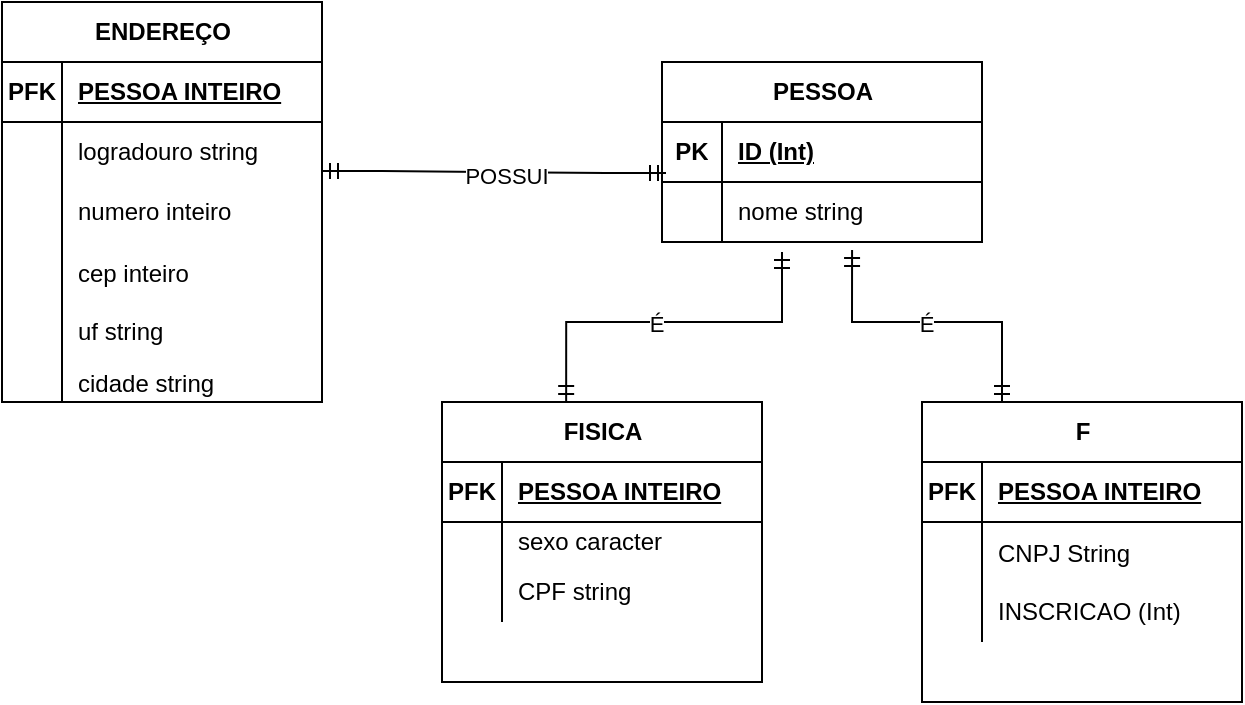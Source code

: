 <mxfile version="21.7.2" type="github">
  <diagram name="Página-1" id="itzSCBxukTbNSea_1x1B">
    <mxGraphModel dx="880" dy="446" grid="1" gridSize="10" guides="1" tooltips="1" connect="1" arrows="1" fold="1" page="1" pageScale="1" pageWidth="827" pageHeight="1169" math="0" shadow="0">
      <root>
        <mxCell id="0" />
        <mxCell id="1" parent="0" />
        <mxCell id="-SQ4wAe8xWoOGI1UiLiL-1" value="ENDEREÇO" style="shape=table;startSize=30;container=1;collapsible=1;childLayout=tableLayout;fixedRows=1;rowLines=0;fontStyle=1;align=center;resizeLast=1;html=1;" vertex="1" parent="1">
          <mxGeometry x="140" y="200" width="160" height="200" as="geometry" />
        </mxCell>
        <mxCell id="-SQ4wAe8xWoOGI1UiLiL-74" value="" style="shape=tableRow;horizontal=0;startSize=0;swimlaneHead=0;swimlaneBody=0;fillColor=none;collapsible=0;dropTarget=0;points=[[0,0.5],[1,0.5]];portConstraint=eastwest;top=0;left=0;right=0;bottom=1;" vertex="1" parent="-SQ4wAe8xWoOGI1UiLiL-1">
          <mxGeometry y="30" width="160" height="30" as="geometry" />
        </mxCell>
        <mxCell id="-SQ4wAe8xWoOGI1UiLiL-75" value="PFK" style="shape=partialRectangle;connectable=0;fillColor=none;top=0;left=0;bottom=0;right=0;fontStyle=1;overflow=hidden;whiteSpace=wrap;html=1;" vertex="1" parent="-SQ4wAe8xWoOGI1UiLiL-74">
          <mxGeometry width="30" height="30" as="geometry">
            <mxRectangle width="30" height="30" as="alternateBounds" />
          </mxGeometry>
        </mxCell>
        <mxCell id="-SQ4wAe8xWoOGI1UiLiL-76" value="PESSOA INTEIRO" style="shape=partialRectangle;connectable=0;fillColor=none;top=0;left=0;bottom=0;right=0;align=left;spacingLeft=6;fontStyle=5;overflow=hidden;whiteSpace=wrap;html=1;" vertex="1" parent="-SQ4wAe8xWoOGI1UiLiL-74">
          <mxGeometry x="30" width="130" height="30" as="geometry">
            <mxRectangle width="130" height="30" as="alternateBounds" />
          </mxGeometry>
        </mxCell>
        <mxCell id="-SQ4wAe8xWoOGI1UiLiL-5" value="" style="shape=tableRow;horizontal=0;startSize=0;swimlaneHead=0;swimlaneBody=0;fillColor=none;collapsible=0;dropTarget=0;points=[[0,0.5],[1,0.5]];portConstraint=eastwest;top=0;left=0;right=0;bottom=0;" vertex="1" parent="-SQ4wAe8xWoOGI1UiLiL-1">
          <mxGeometry y="60" width="160" height="30" as="geometry" />
        </mxCell>
        <mxCell id="-SQ4wAe8xWoOGI1UiLiL-6" value="" style="shape=partialRectangle;connectable=0;fillColor=none;top=0;left=0;bottom=0;right=0;editable=1;overflow=hidden;whiteSpace=wrap;html=1;" vertex="1" parent="-SQ4wAe8xWoOGI1UiLiL-5">
          <mxGeometry width="30" height="30" as="geometry">
            <mxRectangle width="30" height="30" as="alternateBounds" />
          </mxGeometry>
        </mxCell>
        <mxCell id="-SQ4wAe8xWoOGI1UiLiL-7" value="logradouro string" style="shape=partialRectangle;connectable=0;fillColor=none;top=0;left=0;bottom=0;right=0;align=left;spacingLeft=6;overflow=hidden;whiteSpace=wrap;html=1;" vertex="1" parent="-SQ4wAe8xWoOGI1UiLiL-5">
          <mxGeometry x="30" width="130" height="30" as="geometry">
            <mxRectangle width="130" height="30" as="alternateBounds" />
          </mxGeometry>
        </mxCell>
        <mxCell id="-SQ4wAe8xWoOGI1UiLiL-8" value="" style="shape=tableRow;horizontal=0;startSize=0;swimlaneHead=0;swimlaneBody=0;fillColor=none;collapsible=0;dropTarget=0;points=[[0,0.5],[1,0.5]];portConstraint=eastwest;top=0;left=0;right=0;bottom=0;" vertex="1" parent="-SQ4wAe8xWoOGI1UiLiL-1">
          <mxGeometry y="90" width="160" height="30" as="geometry" />
        </mxCell>
        <mxCell id="-SQ4wAe8xWoOGI1UiLiL-9" value="" style="shape=partialRectangle;connectable=0;fillColor=none;top=0;left=0;bottom=0;right=0;editable=1;overflow=hidden;whiteSpace=wrap;html=1;" vertex="1" parent="-SQ4wAe8xWoOGI1UiLiL-8">
          <mxGeometry width="30" height="30" as="geometry">
            <mxRectangle width="30" height="30" as="alternateBounds" />
          </mxGeometry>
        </mxCell>
        <mxCell id="-SQ4wAe8xWoOGI1UiLiL-10" value="numero inteiro" style="shape=partialRectangle;connectable=0;fillColor=none;top=0;left=0;bottom=0;right=0;align=left;spacingLeft=6;overflow=hidden;whiteSpace=wrap;html=1;" vertex="1" parent="-SQ4wAe8xWoOGI1UiLiL-8">
          <mxGeometry x="30" width="130" height="30" as="geometry">
            <mxRectangle width="130" height="30" as="alternateBounds" />
          </mxGeometry>
        </mxCell>
        <mxCell id="-SQ4wAe8xWoOGI1UiLiL-14" value="" style="shape=tableRow;horizontal=0;startSize=0;swimlaneHead=0;swimlaneBody=0;fillColor=none;collapsible=0;dropTarget=0;points=[[0,0.5],[1,0.5]];portConstraint=eastwest;top=0;left=0;right=0;bottom=0;" vertex="1" parent="-SQ4wAe8xWoOGI1UiLiL-1">
          <mxGeometry y="120" width="160" height="30" as="geometry" />
        </mxCell>
        <mxCell id="-SQ4wAe8xWoOGI1UiLiL-15" value="" style="shape=partialRectangle;connectable=0;fillColor=none;top=0;left=0;bottom=0;right=0;editable=1;overflow=hidden;" vertex="1" parent="-SQ4wAe8xWoOGI1UiLiL-14">
          <mxGeometry width="30" height="30" as="geometry">
            <mxRectangle width="30" height="30" as="alternateBounds" />
          </mxGeometry>
        </mxCell>
        <mxCell id="-SQ4wAe8xWoOGI1UiLiL-16" value="cep inteiro" style="shape=partialRectangle;connectable=0;fillColor=none;top=0;left=0;bottom=0;right=0;align=left;spacingLeft=6;overflow=hidden;" vertex="1" parent="-SQ4wAe8xWoOGI1UiLiL-14">
          <mxGeometry x="30" width="130" height="30" as="geometry">
            <mxRectangle width="130" height="30" as="alternateBounds" />
          </mxGeometry>
        </mxCell>
        <mxCell id="-SQ4wAe8xWoOGI1UiLiL-11" value="" style="shape=tableRow;horizontal=0;startSize=0;swimlaneHead=0;swimlaneBody=0;fillColor=none;collapsible=0;dropTarget=0;points=[[0,0.5],[1,0.5]];portConstraint=eastwest;top=0;left=0;right=0;bottom=0;" vertex="1" parent="-SQ4wAe8xWoOGI1UiLiL-1">
          <mxGeometry y="150" width="160" height="30" as="geometry" />
        </mxCell>
        <mxCell id="-SQ4wAe8xWoOGI1UiLiL-12" value="" style="shape=partialRectangle;connectable=0;fillColor=none;top=0;left=0;bottom=0;right=0;editable=1;overflow=hidden;whiteSpace=wrap;html=1;" vertex="1" parent="-SQ4wAe8xWoOGI1UiLiL-11">
          <mxGeometry width="30" height="30" as="geometry">
            <mxRectangle width="30" height="30" as="alternateBounds" />
          </mxGeometry>
        </mxCell>
        <mxCell id="-SQ4wAe8xWoOGI1UiLiL-13" value="uf string" style="shape=partialRectangle;connectable=0;fillColor=none;top=0;left=0;bottom=0;right=0;align=left;spacingLeft=6;overflow=hidden;whiteSpace=wrap;html=1;" vertex="1" parent="-SQ4wAe8xWoOGI1UiLiL-11">
          <mxGeometry x="30" width="130" height="30" as="geometry">
            <mxRectangle width="130" height="30" as="alternateBounds" />
          </mxGeometry>
        </mxCell>
        <mxCell id="-SQ4wAe8xWoOGI1UiLiL-17" value="" style="shape=tableRow;horizontal=0;startSize=0;swimlaneHead=0;swimlaneBody=0;fillColor=none;collapsible=0;dropTarget=0;points=[[0,0.5],[1,0.5]];portConstraint=eastwest;top=0;left=0;right=0;bottom=0;" vertex="1" parent="-SQ4wAe8xWoOGI1UiLiL-1">
          <mxGeometry y="180" width="160" height="20" as="geometry" />
        </mxCell>
        <mxCell id="-SQ4wAe8xWoOGI1UiLiL-18" value="" style="shape=partialRectangle;connectable=0;fillColor=none;top=0;left=0;bottom=0;right=0;editable=1;overflow=hidden;" vertex="1" parent="-SQ4wAe8xWoOGI1UiLiL-17">
          <mxGeometry width="30" height="20" as="geometry">
            <mxRectangle width="30" height="20" as="alternateBounds" />
          </mxGeometry>
        </mxCell>
        <mxCell id="-SQ4wAe8xWoOGI1UiLiL-19" value="cidade string" style="shape=partialRectangle;connectable=0;fillColor=none;top=0;left=0;bottom=0;right=0;align=left;spacingLeft=6;overflow=hidden;" vertex="1" parent="-SQ4wAe8xWoOGI1UiLiL-17">
          <mxGeometry x="30" width="130" height="20" as="geometry">
            <mxRectangle width="130" height="20" as="alternateBounds" />
          </mxGeometry>
        </mxCell>
        <mxCell id="-SQ4wAe8xWoOGI1UiLiL-20" value="PESSOA" style="shape=table;startSize=30;container=1;collapsible=1;childLayout=tableLayout;fixedRows=1;rowLines=0;fontStyle=1;align=center;resizeLast=1;html=1;" vertex="1" parent="1">
          <mxGeometry x="470" y="230" width="160" height="90" as="geometry" />
        </mxCell>
        <mxCell id="-SQ4wAe8xWoOGI1UiLiL-21" value="" style="shape=tableRow;horizontal=0;startSize=0;swimlaneHead=0;swimlaneBody=0;fillColor=none;collapsible=0;dropTarget=0;points=[[0,0.5],[1,0.5]];portConstraint=eastwest;top=0;left=0;right=0;bottom=1;" vertex="1" parent="-SQ4wAe8xWoOGI1UiLiL-20">
          <mxGeometry y="30" width="160" height="30" as="geometry" />
        </mxCell>
        <mxCell id="-SQ4wAe8xWoOGI1UiLiL-22" value="PK" style="shape=partialRectangle;connectable=0;fillColor=none;top=0;left=0;bottom=0;right=0;fontStyle=1;overflow=hidden;whiteSpace=wrap;html=1;" vertex="1" parent="-SQ4wAe8xWoOGI1UiLiL-21">
          <mxGeometry width="30" height="30" as="geometry">
            <mxRectangle width="30" height="30" as="alternateBounds" />
          </mxGeometry>
        </mxCell>
        <mxCell id="-SQ4wAe8xWoOGI1UiLiL-23" value="ID (Int)" style="shape=partialRectangle;connectable=0;fillColor=none;top=0;left=0;bottom=0;right=0;align=left;spacingLeft=6;fontStyle=5;overflow=hidden;whiteSpace=wrap;html=1;" vertex="1" parent="-SQ4wAe8xWoOGI1UiLiL-21">
          <mxGeometry x="30" width="130" height="30" as="geometry">
            <mxRectangle width="130" height="30" as="alternateBounds" />
          </mxGeometry>
        </mxCell>
        <mxCell id="-SQ4wAe8xWoOGI1UiLiL-27" value="" style="shape=tableRow;horizontal=0;startSize=0;swimlaneHead=0;swimlaneBody=0;fillColor=none;collapsible=0;dropTarget=0;points=[[0,0.5],[1,0.5]];portConstraint=eastwest;top=0;left=0;right=0;bottom=0;" vertex="1" parent="-SQ4wAe8xWoOGI1UiLiL-20">
          <mxGeometry y="60" width="160" height="30" as="geometry" />
        </mxCell>
        <mxCell id="-SQ4wAe8xWoOGI1UiLiL-28" value="" style="shape=partialRectangle;connectable=0;fillColor=none;top=0;left=0;bottom=0;right=0;editable=1;overflow=hidden;whiteSpace=wrap;html=1;" vertex="1" parent="-SQ4wAe8xWoOGI1UiLiL-27">
          <mxGeometry width="30" height="30" as="geometry">
            <mxRectangle width="30" height="30" as="alternateBounds" />
          </mxGeometry>
        </mxCell>
        <mxCell id="-SQ4wAe8xWoOGI1UiLiL-29" value="nome string" style="shape=partialRectangle;connectable=0;fillColor=none;top=0;left=0;bottom=0;right=0;align=left;spacingLeft=6;overflow=hidden;whiteSpace=wrap;html=1;" vertex="1" parent="-SQ4wAe8xWoOGI1UiLiL-27">
          <mxGeometry x="30" width="130" height="30" as="geometry">
            <mxRectangle width="130" height="30" as="alternateBounds" />
          </mxGeometry>
        </mxCell>
        <mxCell id="-SQ4wAe8xWoOGI1UiLiL-33" value="FISICA" style="shape=table;startSize=30;container=1;collapsible=1;childLayout=tableLayout;fixedRows=1;rowLines=0;fontStyle=1;align=center;resizeLast=1;html=1;" vertex="1" parent="1">
          <mxGeometry x="360" y="400" width="160" height="140" as="geometry" />
        </mxCell>
        <mxCell id="-SQ4wAe8xWoOGI1UiLiL-67" value="" style="shape=tableRow;horizontal=0;startSize=0;swimlaneHead=0;swimlaneBody=0;fillColor=none;collapsible=0;dropTarget=0;points=[[0,0.5],[1,0.5]];portConstraint=eastwest;top=0;left=0;right=0;bottom=1;" vertex="1" parent="-SQ4wAe8xWoOGI1UiLiL-33">
          <mxGeometry y="30" width="160" height="30" as="geometry" />
        </mxCell>
        <mxCell id="-SQ4wAe8xWoOGI1UiLiL-68" value="PFK" style="shape=partialRectangle;connectable=0;fillColor=none;top=0;left=0;bottom=0;right=0;fontStyle=1;overflow=hidden;whiteSpace=wrap;html=1;" vertex="1" parent="-SQ4wAe8xWoOGI1UiLiL-67">
          <mxGeometry width="30" height="30" as="geometry">
            <mxRectangle width="30" height="30" as="alternateBounds" />
          </mxGeometry>
        </mxCell>
        <mxCell id="-SQ4wAe8xWoOGI1UiLiL-69" value="PESSOA INTEIRO" style="shape=partialRectangle;connectable=0;fillColor=none;top=0;left=0;bottom=0;right=0;align=left;spacingLeft=6;fontStyle=5;overflow=hidden;whiteSpace=wrap;html=1;" vertex="1" parent="-SQ4wAe8xWoOGI1UiLiL-67">
          <mxGeometry x="30" width="130" height="30" as="geometry">
            <mxRectangle width="130" height="30" as="alternateBounds" />
          </mxGeometry>
        </mxCell>
        <mxCell id="-SQ4wAe8xWoOGI1UiLiL-37" value="" style="shape=tableRow;horizontal=0;startSize=0;swimlaneHead=0;swimlaneBody=0;fillColor=none;collapsible=0;dropTarget=0;points=[[0,0.5],[1,0.5]];portConstraint=eastwest;top=0;left=0;right=0;bottom=0;" vertex="1" parent="-SQ4wAe8xWoOGI1UiLiL-33">
          <mxGeometry y="60" width="160" height="20" as="geometry" />
        </mxCell>
        <mxCell id="-SQ4wAe8xWoOGI1UiLiL-38" value="" style="shape=partialRectangle;connectable=0;fillColor=none;top=0;left=0;bottom=0;right=0;editable=1;overflow=hidden;whiteSpace=wrap;html=1;" vertex="1" parent="-SQ4wAe8xWoOGI1UiLiL-37">
          <mxGeometry width="30" height="20" as="geometry">
            <mxRectangle width="30" height="20" as="alternateBounds" />
          </mxGeometry>
        </mxCell>
        <mxCell id="-SQ4wAe8xWoOGI1UiLiL-39" value="sexo caracter" style="shape=partialRectangle;connectable=0;fillColor=none;top=0;left=0;bottom=0;right=0;align=left;spacingLeft=6;overflow=hidden;whiteSpace=wrap;html=1;" vertex="1" parent="-SQ4wAe8xWoOGI1UiLiL-37">
          <mxGeometry x="30" width="130" height="20" as="geometry">
            <mxRectangle width="130" height="20" as="alternateBounds" />
          </mxGeometry>
        </mxCell>
        <mxCell id="-SQ4wAe8xWoOGI1UiLiL-40" value="" style="shape=tableRow;horizontal=0;startSize=0;swimlaneHead=0;swimlaneBody=0;fillColor=none;collapsible=0;dropTarget=0;points=[[0,0.5],[1,0.5]];portConstraint=eastwest;top=0;left=0;right=0;bottom=0;" vertex="1" parent="-SQ4wAe8xWoOGI1UiLiL-33">
          <mxGeometry y="80" width="160" height="30" as="geometry" />
        </mxCell>
        <mxCell id="-SQ4wAe8xWoOGI1UiLiL-41" value="" style="shape=partialRectangle;connectable=0;fillColor=none;top=0;left=0;bottom=0;right=0;editable=1;overflow=hidden;whiteSpace=wrap;html=1;" vertex="1" parent="-SQ4wAe8xWoOGI1UiLiL-40">
          <mxGeometry width="30" height="30" as="geometry">
            <mxRectangle width="30" height="30" as="alternateBounds" />
          </mxGeometry>
        </mxCell>
        <mxCell id="-SQ4wAe8xWoOGI1UiLiL-42" value="CPF string" style="shape=partialRectangle;connectable=0;fillColor=none;top=0;left=0;bottom=0;right=0;align=left;spacingLeft=6;overflow=hidden;whiteSpace=wrap;html=1;" vertex="1" parent="-SQ4wAe8xWoOGI1UiLiL-40">
          <mxGeometry x="30" width="130" height="30" as="geometry">
            <mxRectangle width="130" height="30" as="alternateBounds" />
          </mxGeometry>
        </mxCell>
        <mxCell id="-SQ4wAe8xWoOGI1UiLiL-46" value="F" style="shape=table;startSize=30;container=1;collapsible=1;childLayout=tableLayout;fixedRows=1;rowLines=0;fontStyle=1;align=center;resizeLast=1;html=1;" vertex="1" parent="1">
          <mxGeometry x="600" y="400" width="160" height="150" as="geometry" />
        </mxCell>
        <mxCell id="-SQ4wAe8xWoOGI1UiLiL-71" value="" style="shape=tableRow;horizontal=0;startSize=0;swimlaneHead=0;swimlaneBody=0;fillColor=none;collapsible=0;dropTarget=0;points=[[0,0.5],[1,0.5]];portConstraint=eastwest;top=0;left=0;right=0;bottom=1;" vertex="1" parent="-SQ4wAe8xWoOGI1UiLiL-46">
          <mxGeometry y="30" width="160" height="30" as="geometry" />
        </mxCell>
        <mxCell id="-SQ4wAe8xWoOGI1UiLiL-72" value="PFK" style="shape=partialRectangle;connectable=0;fillColor=none;top=0;left=0;bottom=0;right=0;fontStyle=1;overflow=hidden;whiteSpace=wrap;html=1;" vertex="1" parent="-SQ4wAe8xWoOGI1UiLiL-71">
          <mxGeometry width="30" height="30" as="geometry">
            <mxRectangle width="30" height="30" as="alternateBounds" />
          </mxGeometry>
        </mxCell>
        <mxCell id="-SQ4wAe8xWoOGI1UiLiL-73" value="PESSOA INTEIRO" style="shape=partialRectangle;connectable=0;fillColor=none;top=0;left=0;bottom=0;right=0;align=left;spacingLeft=6;fontStyle=5;overflow=hidden;whiteSpace=wrap;html=1;" vertex="1" parent="-SQ4wAe8xWoOGI1UiLiL-71">
          <mxGeometry x="30" width="130" height="30" as="geometry">
            <mxRectangle width="130" height="30" as="alternateBounds" />
          </mxGeometry>
        </mxCell>
        <mxCell id="-SQ4wAe8xWoOGI1UiLiL-63" value="" style="shape=tableRow;horizontal=0;startSize=0;swimlaneHead=0;swimlaneBody=0;fillColor=none;collapsible=0;dropTarget=0;points=[[0,0.5],[1,0.5]];portConstraint=eastwest;top=0;left=0;right=0;bottom=0;" vertex="1" parent="-SQ4wAe8xWoOGI1UiLiL-46">
          <mxGeometry y="60" width="160" height="30" as="geometry" />
        </mxCell>
        <mxCell id="-SQ4wAe8xWoOGI1UiLiL-64" value="" style="shape=partialRectangle;connectable=0;fillColor=none;top=0;left=0;bottom=0;right=0;editable=1;overflow=hidden;" vertex="1" parent="-SQ4wAe8xWoOGI1UiLiL-63">
          <mxGeometry width="30" height="30" as="geometry">
            <mxRectangle width="30" height="30" as="alternateBounds" />
          </mxGeometry>
        </mxCell>
        <mxCell id="-SQ4wAe8xWoOGI1UiLiL-65" value="CNPJ String" style="shape=partialRectangle;connectable=0;fillColor=none;top=0;left=0;bottom=0;right=0;align=left;spacingLeft=6;overflow=hidden;" vertex="1" parent="-SQ4wAe8xWoOGI1UiLiL-63">
          <mxGeometry x="30" width="130" height="30" as="geometry">
            <mxRectangle width="130" height="30" as="alternateBounds" />
          </mxGeometry>
        </mxCell>
        <mxCell id="-SQ4wAe8xWoOGI1UiLiL-50" value="" style="shape=tableRow;horizontal=0;startSize=0;swimlaneHead=0;swimlaneBody=0;fillColor=none;collapsible=0;dropTarget=0;points=[[0,0.5],[1,0.5]];portConstraint=eastwest;top=0;left=0;right=0;bottom=0;" vertex="1" parent="-SQ4wAe8xWoOGI1UiLiL-46">
          <mxGeometry y="90" width="160" height="30" as="geometry" />
        </mxCell>
        <mxCell id="-SQ4wAe8xWoOGI1UiLiL-51" value="" style="shape=partialRectangle;connectable=0;fillColor=none;top=0;left=0;bottom=0;right=0;editable=1;overflow=hidden;whiteSpace=wrap;html=1;" vertex="1" parent="-SQ4wAe8xWoOGI1UiLiL-50">
          <mxGeometry width="30" height="30" as="geometry">
            <mxRectangle width="30" height="30" as="alternateBounds" />
          </mxGeometry>
        </mxCell>
        <mxCell id="-SQ4wAe8xWoOGI1UiLiL-52" value="INSCRICAO (Int)" style="shape=partialRectangle;connectable=0;fillColor=none;top=0;left=0;bottom=0;right=0;align=left;spacingLeft=6;overflow=hidden;whiteSpace=wrap;html=1;" vertex="1" parent="-SQ4wAe8xWoOGI1UiLiL-50">
          <mxGeometry x="30" width="130" height="30" as="geometry">
            <mxRectangle width="130" height="30" as="alternateBounds" />
          </mxGeometry>
        </mxCell>
        <mxCell id="-SQ4wAe8xWoOGI1UiLiL-59" value="" style="edgeStyle=entityRelationEdgeStyle;fontSize=12;html=1;endArrow=ERmandOne;startArrow=ERmandOne;rounded=0;exitX=1.031;exitY=0.733;exitDx=0;exitDy=0;exitPerimeter=0;entryX=-0.019;entryY=0.767;entryDx=0;entryDy=0;entryPerimeter=0;" edge="1" parent="1">
          <mxGeometry width="100" height="100" relative="1" as="geometry">
            <mxPoint x="300.0" y="284.49" as="sourcePoint" />
            <mxPoint x="472.0" y="285.51" as="targetPoint" />
          </mxGeometry>
        </mxCell>
        <mxCell id="-SQ4wAe8xWoOGI1UiLiL-60" value="POSSUI" style="edgeLabel;html=1;align=center;verticalAlign=middle;resizable=0;points=[];" vertex="1" connectable="0" parent="-SQ4wAe8xWoOGI1UiLiL-59">
          <mxGeometry x="0.07" y="-2" relative="1" as="geometry">
            <mxPoint as="offset" />
          </mxGeometry>
        </mxCell>
        <mxCell id="-SQ4wAe8xWoOGI1UiLiL-61" value="" style="edgeStyle=orthogonalEdgeStyle;fontSize=12;html=1;endArrow=ERmandOne;startArrow=ERmandOne;rounded=0;exitX=0.388;exitY=-0.012;exitDx=0;exitDy=0;exitPerimeter=0;entryX=0.369;entryY=1.133;entryDx=0;entryDy=0;entryPerimeter=0;" edge="1" parent="1">
          <mxGeometry width="100" height="100" relative="1" as="geometry">
            <mxPoint x="422.08" y="400.0" as="sourcePoint" />
            <mxPoint x="529.04" y="324.95" as="targetPoint" />
            <Array as="points">
              <mxPoint x="422" y="360" />
              <mxPoint x="530" y="360" />
            </Array>
          </mxGeometry>
        </mxCell>
        <mxCell id="-SQ4wAe8xWoOGI1UiLiL-77" value="É" style="edgeLabel;html=1;align=center;verticalAlign=middle;resizable=0;points=[];" vertex="1" connectable="0" parent="-SQ4wAe8xWoOGI1UiLiL-61">
          <mxGeometry x="-0.083" y="-1" relative="1" as="geometry">
            <mxPoint as="offset" />
          </mxGeometry>
        </mxCell>
        <mxCell id="-SQ4wAe8xWoOGI1UiLiL-62" value="" style="edgeStyle=orthogonalEdgeStyle;fontSize=12;html=1;endArrow=ERmandOne;startArrow=ERmandOne;rounded=0;exitX=0.25;exitY=0;exitDx=0;exitDy=0;entryX=0.594;entryY=1.133;entryDx=0;entryDy=0;entryPerimeter=0;" edge="1" parent="1" source="-SQ4wAe8xWoOGI1UiLiL-46" target="-SQ4wAe8xWoOGI1UiLiL-27">
          <mxGeometry width="100" height="100" relative="1" as="geometry">
            <mxPoint x="630" y="380" as="sourcePoint" />
            <mxPoint x="730" y="280" as="targetPoint" />
            <Array as="points">
              <mxPoint x="640" y="360" />
              <mxPoint x="565" y="360" />
            </Array>
          </mxGeometry>
        </mxCell>
        <mxCell id="-SQ4wAe8xWoOGI1UiLiL-78" value="É" style="edgeLabel;html=1;align=center;verticalAlign=middle;resizable=0;points=[];" vertex="1" connectable="0" parent="-SQ4wAe8xWoOGI1UiLiL-62">
          <mxGeometry x="0.033" y="1" relative="1" as="geometry">
            <mxPoint as="offset" />
          </mxGeometry>
        </mxCell>
      </root>
    </mxGraphModel>
  </diagram>
</mxfile>
